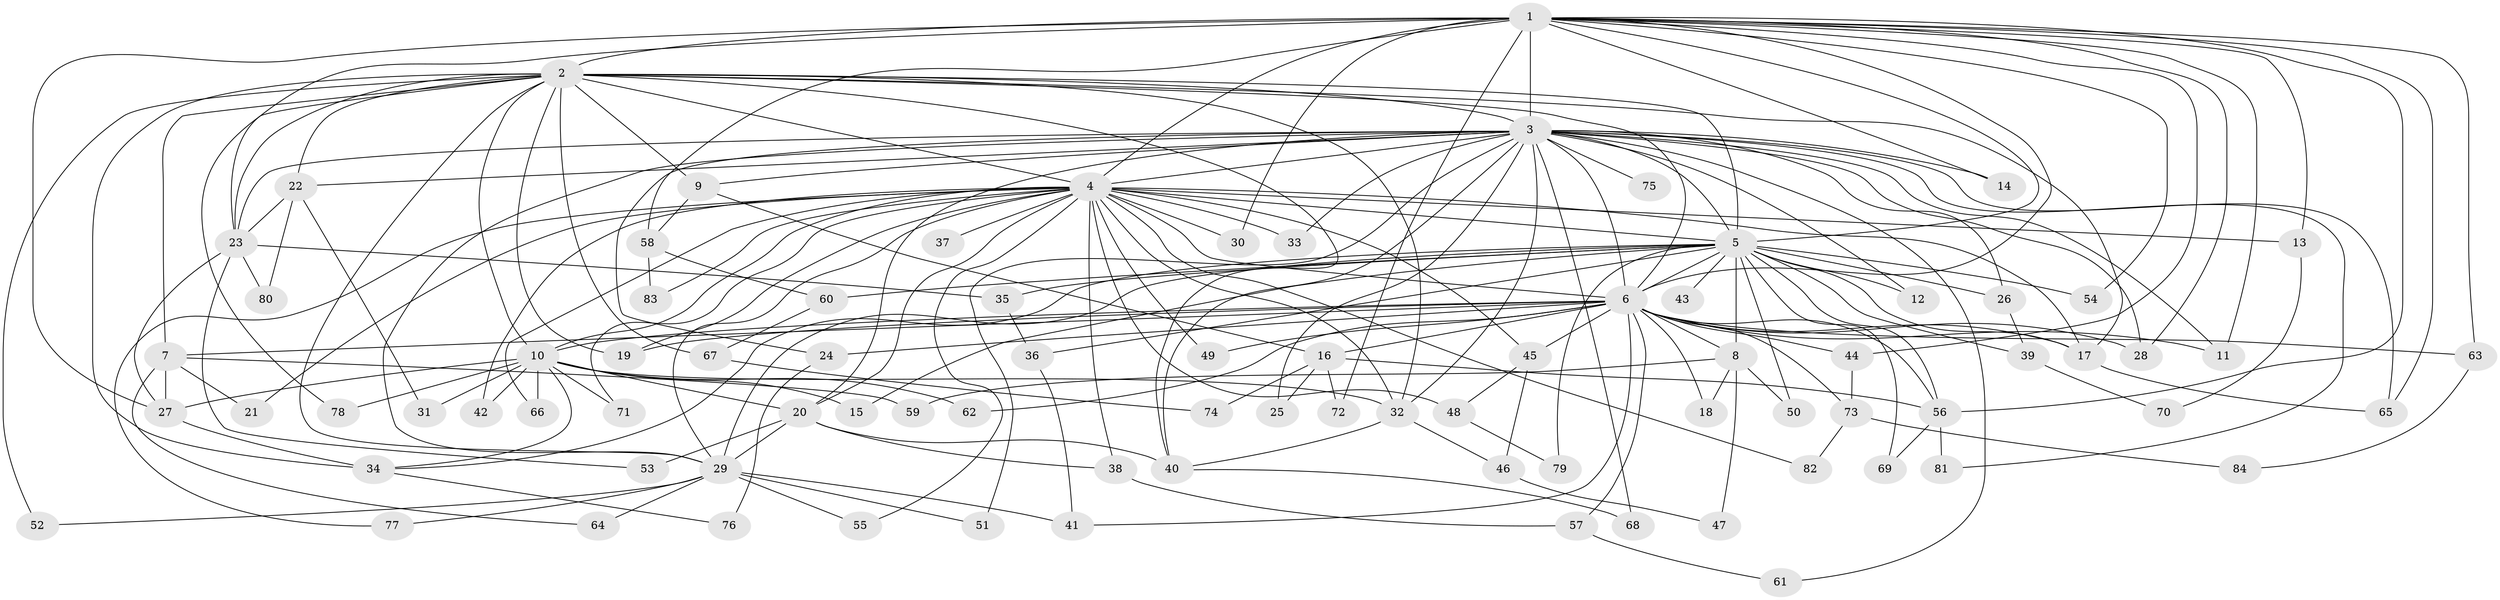 // original degree distribution, {22: 0.014598540145985401, 21: 0.0072992700729927005, 23: 0.0072992700729927005, 19: 0.0072992700729927005, 17: 0.0072992700729927005, 27: 0.014598540145985401, 24: 0.0072992700729927005, 30: 0.0072992700729927005, 6: 0.06569343065693431, 4: 0.08029197080291971, 8: 0.0072992700729927005, 3: 0.21897810218978103, 2: 0.5328467153284672, 5: 0.014598540145985401, 14: 0.0072992700729927005}
// Generated by graph-tools (version 1.1) at 2025/49/03/04/25 22:49:27]
// undirected, 84 vertices, 192 edges
graph export_dot {
  node [color=gray90,style=filled];
  1;
  2;
  3;
  4;
  5;
  6;
  7;
  8;
  9;
  10;
  11;
  12;
  13;
  14;
  15;
  16;
  17;
  18;
  19;
  20;
  21;
  22;
  23;
  24;
  25;
  26;
  27;
  28;
  29;
  30;
  31;
  32;
  33;
  34;
  35;
  36;
  37;
  38;
  39;
  40;
  41;
  42;
  43;
  44;
  45;
  46;
  47;
  48;
  49;
  50;
  51;
  52;
  53;
  54;
  55;
  56;
  57;
  58;
  59;
  60;
  61;
  62;
  63;
  64;
  65;
  66;
  67;
  68;
  69;
  70;
  71;
  72;
  73;
  74;
  75;
  76;
  77;
  78;
  79;
  80;
  81;
  82;
  83;
  84;
  1 -- 2 [weight=4.0];
  1 -- 3 [weight=4.0];
  1 -- 4 [weight=4.0];
  1 -- 5 [weight=2.0];
  1 -- 6 [weight=3.0];
  1 -- 11 [weight=2.0];
  1 -- 13 [weight=1.0];
  1 -- 14 [weight=2.0];
  1 -- 23 [weight=1.0];
  1 -- 27 [weight=3.0];
  1 -- 28 [weight=1.0];
  1 -- 30 [weight=1.0];
  1 -- 44 [weight=1.0];
  1 -- 54 [weight=1.0];
  1 -- 56 [weight=1.0];
  1 -- 58 [weight=1.0];
  1 -- 63 [weight=1.0];
  1 -- 65 [weight=1.0];
  1 -- 72 [weight=1.0];
  2 -- 3 [weight=4.0];
  2 -- 4 [weight=4.0];
  2 -- 5 [weight=2.0];
  2 -- 6 [weight=2.0];
  2 -- 7 [weight=2.0];
  2 -- 9 [weight=1.0];
  2 -- 10 [weight=7.0];
  2 -- 17 [weight=1.0];
  2 -- 19 [weight=1.0];
  2 -- 22 [weight=1.0];
  2 -- 23 [weight=1.0];
  2 -- 29 [weight=2.0];
  2 -- 32 [weight=1.0];
  2 -- 34 [weight=2.0];
  2 -- 40 [weight=1.0];
  2 -- 52 [weight=1.0];
  2 -- 67 [weight=1.0];
  2 -- 78 [weight=1.0];
  3 -- 4 [weight=4.0];
  3 -- 5 [weight=2.0];
  3 -- 6 [weight=2.0];
  3 -- 9 [weight=1.0];
  3 -- 11 [weight=2.0];
  3 -- 12 [weight=1.0];
  3 -- 14 [weight=2.0];
  3 -- 20 [weight=2.0];
  3 -- 22 [weight=1.0];
  3 -- 23 [weight=3.0];
  3 -- 24 [weight=1.0];
  3 -- 25 [weight=1.0];
  3 -- 26 [weight=1.0];
  3 -- 28 [weight=3.0];
  3 -- 29 [weight=1.0];
  3 -- 32 [weight=1.0];
  3 -- 33 [weight=1.0];
  3 -- 40 [weight=1.0];
  3 -- 51 [weight=1.0];
  3 -- 61 [weight=1.0];
  3 -- 65 [weight=1.0];
  3 -- 68 [weight=1.0];
  3 -- 75 [weight=1.0];
  3 -- 81 [weight=1.0];
  4 -- 5 [weight=2.0];
  4 -- 6 [weight=2.0];
  4 -- 10 [weight=2.0];
  4 -- 13 [weight=1.0];
  4 -- 17 [weight=1.0];
  4 -- 19 [weight=1.0];
  4 -- 20 [weight=1.0];
  4 -- 21 [weight=1.0];
  4 -- 29 [weight=2.0];
  4 -- 30 [weight=1.0];
  4 -- 32 [weight=2.0];
  4 -- 33 [weight=1.0];
  4 -- 37 [weight=2.0];
  4 -- 38 [weight=1.0];
  4 -- 42 [weight=1.0];
  4 -- 45 [weight=1.0];
  4 -- 48 [weight=1.0];
  4 -- 49 [weight=1.0];
  4 -- 55 [weight=1.0];
  4 -- 66 [weight=1.0];
  4 -- 71 [weight=1.0];
  4 -- 77 [weight=1.0];
  4 -- 82 [weight=1.0];
  4 -- 83 [weight=1.0];
  5 -- 6 [weight=1.0];
  5 -- 8 [weight=1.0];
  5 -- 12 [weight=1.0];
  5 -- 15 [weight=1.0];
  5 -- 17 [weight=1.0];
  5 -- 26 [weight=1.0];
  5 -- 29 [weight=1.0];
  5 -- 34 [weight=1.0];
  5 -- 35 [weight=1.0];
  5 -- 36 [weight=1.0];
  5 -- 39 [weight=1.0];
  5 -- 43 [weight=1.0];
  5 -- 50 [weight=1.0];
  5 -- 54 [weight=1.0];
  5 -- 56 [weight=1.0];
  5 -- 60 [weight=1.0];
  5 -- 69 [weight=1.0];
  5 -- 79 [weight=1.0];
  6 -- 7 [weight=1.0];
  6 -- 8 [weight=1.0];
  6 -- 10 [weight=2.0];
  6 -- 11 [weight=1.0];
  6 -- 16 [weight=1.0];
  6 -- 17 [weight=1.0];
  6 -- 18 [weight=1.0];
  6 -- 19 [weight=1.0];
  6 -- 24 [weight=1.0];
  6 -- 28 [weight=1.0];
  6 -- 41 [weight=1.0];
  6 -- 44 [weight=1.0];
  6 -- 45 [weight=1.0];
  6 -- 49 [weight=1.0];
  6 -- 56 [weight=1.0];
  6 -- 57 [weight=1.0];
  6 -- 62 [weight=1.0];
  6 -- 63 [weight=1.0];
  6 -- 73 [weight=1.0];
  7 -- 21 [weight=1.0];
  7 -- 27 [weight=1.0];
  7 -- 59 [weight=1.0];
  7 -- 64 [weight=1.0];
  8 -- 18 [weight=1.0];
  8 -- 47 [weight=1.0];
  8 -- 50 [weight=1.0];
  8 -- 59 [weight=1.0];
  9 -- 16 [weight=1.0];
  9 -- 58 [weight=1.0];
  10 -- 15 [weight=1.0];
  10 -- 20 [weight=1.0];
  10 -- 27 [weight=1.0];
  10 -- 31 [weight=1.0];
  10 -- 32 [weight=1.0];
  10 -- 34 [weight=1.0];
  10 -- 42 [weight=1.0];
  10 -- 62 [weight=1.0];
  10 -- 66 [weight=1.0];
  10 -- 71 [weight=1.0];
  10 -- 78 [weight=1.0];
  13 -- 70 [weight=1.0];
  16 -- 25 [weight=1.0];
  16 -- 56 [weight=1.0];
  16 -- 72 [weight=1.0];
  16 -- 74 [weight=1.0];
  17 -- 65 [weight=1.0];
  20 -- 29 [weight=9.0];
  20 -- 38 [weight=1.0];
  20 -- 40 [weight=1.0];
  20 -- 53 [weight=1.0];
  22 -- 23 [weight=2.0];
  22 -- 31 [weight=1.0];
  22 -- 80 [weight=1.0];
  23 -- 27 [weight=1.0];
  23 -- 35 [weight=1.0];
  23 -- 53 [weight=1.0];
  23 -- 80 [weight=1.0];
  24 -- 76 [weight=1.0];
  26 -- 39 [weight=1.0];
  27 -- 34 [weight=1.0];
  29 -- 41 [weight=1.0];
  29 -- 51 [weight=1.0];
  29 -- 52 [weight=1.0];
  29 -- 55 [weight=1.0];
  29 -- 64 [weight=1.0];
  29 -- 77 [weight=1.0];
  32 -- 40 [weight=1.0];
  32 -- 46 [weight=1.0];
  34 -- 76 [weight=1.0];
  35 -- 36 [weight=1.0];
  36 -- 41 [weight=1.0];
  38 -- 57 [weight=1.0];
  39 -- 70 [weight=1.0];
  40 -- 68 [weight=1.0];
  44 -- 73 [weight=1.0];
  45 -- 46 [weight=1.0];
  45 -- 48 [weight=1.0];
  46 -- 47 [weight=1.0];
  48 -- 79 [weight=1.0];
  56 -- 69 [weight=1.0];
  56 -- 81 [weight=1.0];
  57 -- 61 [weight=1.0];
  58 -- 60 [weight=1.0];
  58 -- 83 [weight=1.0];
  60 -- 67 [weight=1.0];
  63 -- 84 [weight=1.0];
  67 -- 74 [weight=1.0];
  73 -- 82 [weight=1.0];
  73 -- 84 [weight=1.0];
}
